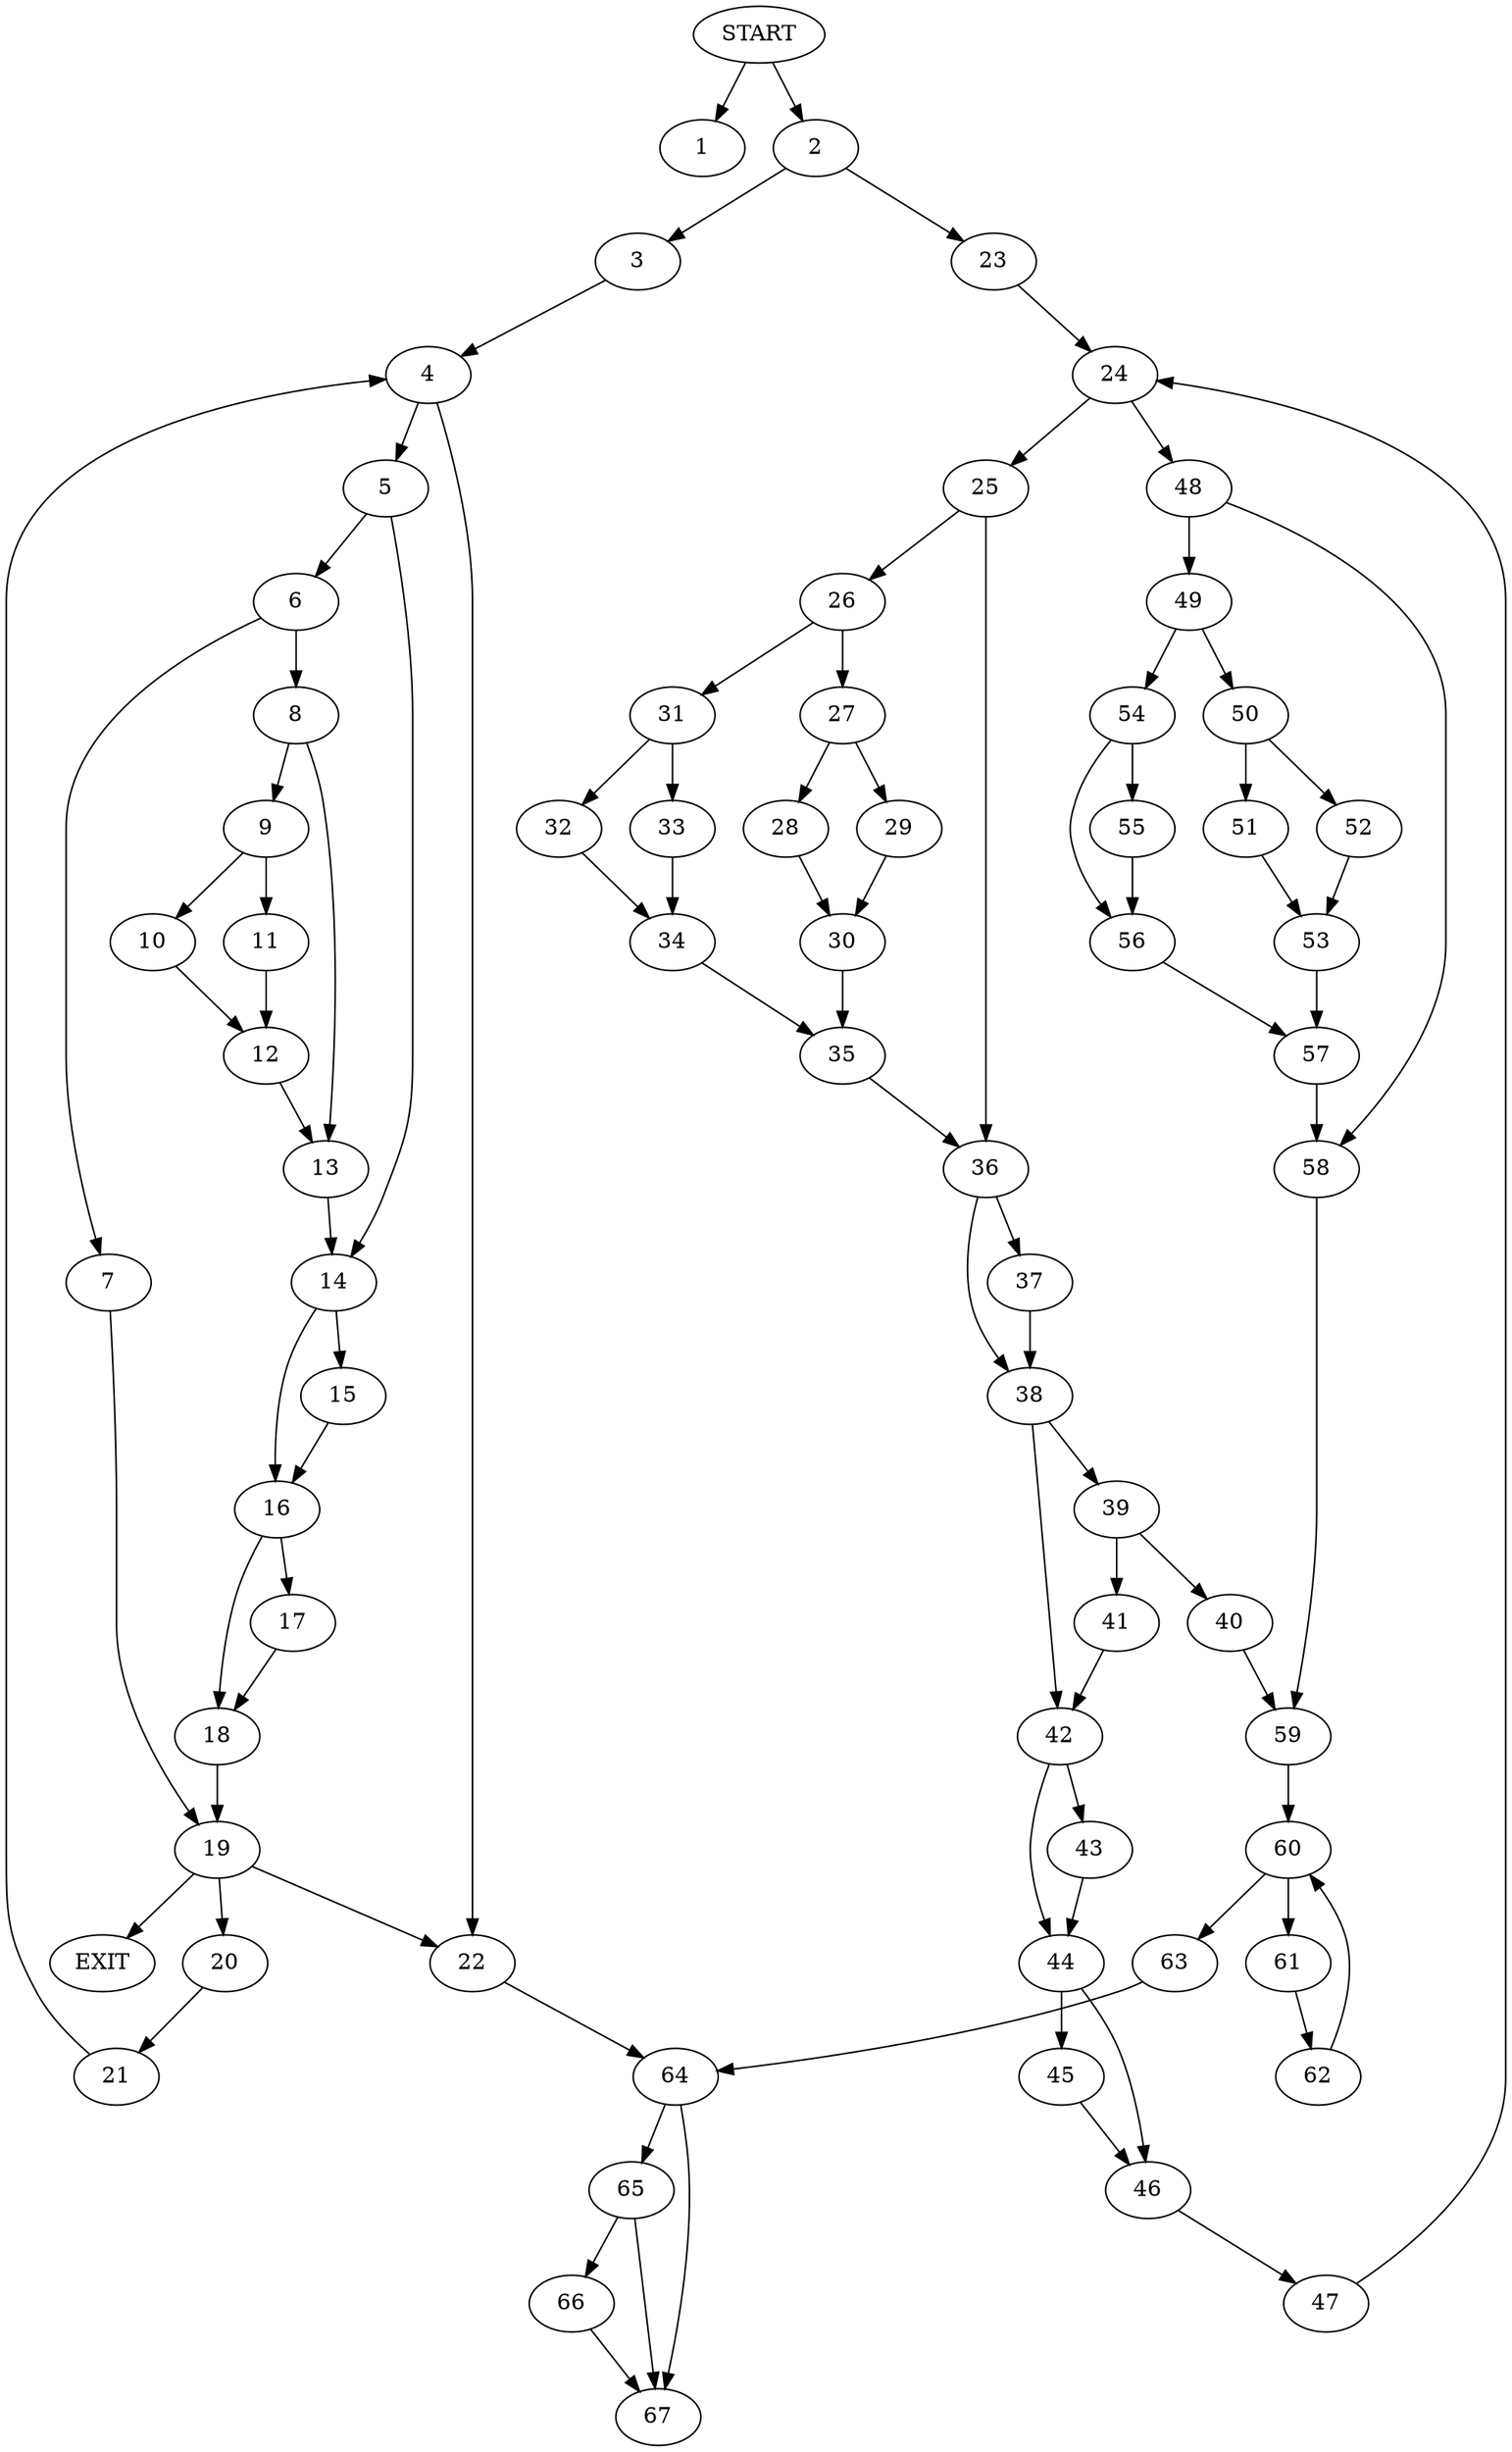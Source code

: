digraph { 
0 [label="START"];
1;
2;
3;
4;
5;
6;
7;
8;
9;
10;
11;
12;
13;
14;
15;
16;
17;
18;
19;
20;
21;
22;
23;
24;
25;
26;
27;
28;
29;
30;
31;
32;
33;
34;
35;
36;
37;
38;
39;
40;
41;
42;
43;
44;
45;
46;
47;
48;
49;
50;
51;
52;
53;
54;
55;
56;
57;
58;
59;
60;
61;
62;
63;
64;
65;
66;
67;
68[label="EXIT"];
0 -> 1;
0 -> 2;
2 -> 3;
2 -> 23;
3 -> 4;
4 -> 5;
4 -> 22;
5 -> 6;
5 -> 14;
6 -> 7;
6 -> 8;
7 -> 19;
8 -> 9;
8 -> 13;
9 -> 10;
9 -> 11;
10 -> 12;
11 -> 12;
12 -> 13;
13 -> 14;
14 -> 16;
14 -> 15;
15 -> 16;
16 -> 17;
16 -> 18;
17 -> 18;
18 -> 19;
19 -> 68;
19 -> 20;
19:s2 -> 22;
20 -> 21;
21 -> 4;
22 -> 64;
23 -> 24;
24 -> 25;
24 -> 48;
25 -> 26;
25 -> 36;
26 -> 27;
26 -> 31;
27 -> 28;
27 -> 29;
28 -> 30;
29 -> 30;
30 -> 35;
31 -> 32;
31 -> 33;
32 -> 34;
33 -> 34;
34 -> 35;
35 -> 36;
36 -> 38;
36 -> 37;
37 -> 38;
38 -> 39;
38 -> 42;
39 -> 40;
39 -> 41;
40 -> 59;
41 -> 42;
42 -> 43;
42 -> 44;
43 -> 44;
44 -> 45;
44 -> 46;
45 -> 46;
46 -> 47;
47 -> 24;
48 -> 49;
48 -> 58;
49 -> 50;
49 -> 54;
50 -> 51;
50 -> 52;
51 -> 53;
52 -> 53;
53 -> 57;
54 -> 55;
54 -> 56;
55 -> 56;
56 -> 57;
57 -> 58;
58 -> 59;
59 -> 60;
60 -> 61;
60 -> 63;
61 -> 62;
62 -> 60;
63 -> 64;
64 -> 65;
64 -> 67;
65 -> 66;
65 -> 67;
66 -> 67;
}